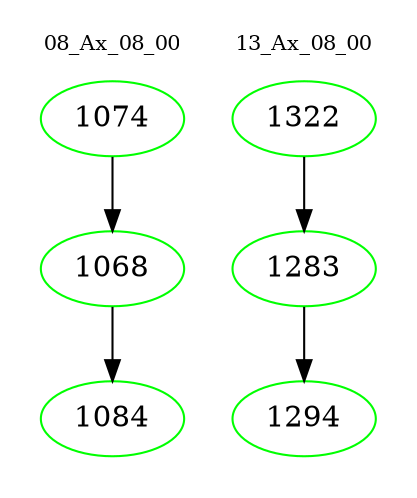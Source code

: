 digraph{
subgraph cluster_0 {
color = white
label = "08_Ax_08_00";
fontsize=10;
T0_1074 [label="1074", color="green"]
T0_1074 -> T0_1068 [color="black"]
T0_1068 [label="1068", color="green"]
T0_1068 -> T0_1084 [color="black"]
T0_1084 [label="1084", color="green"]
}
subgraph cluster_1 {
color = white
label = "13_Ax_08_00";
fontsize=10;
T1_1322 [label="1322", color="green"]
T1_1322 -> T1_1283 [color="black"]
T1_1283 [label="1283", color="green"]
T1_1283 -> T1_1294 [color="black"]
T1_1294 [label="1294", color="green"]
}
}
